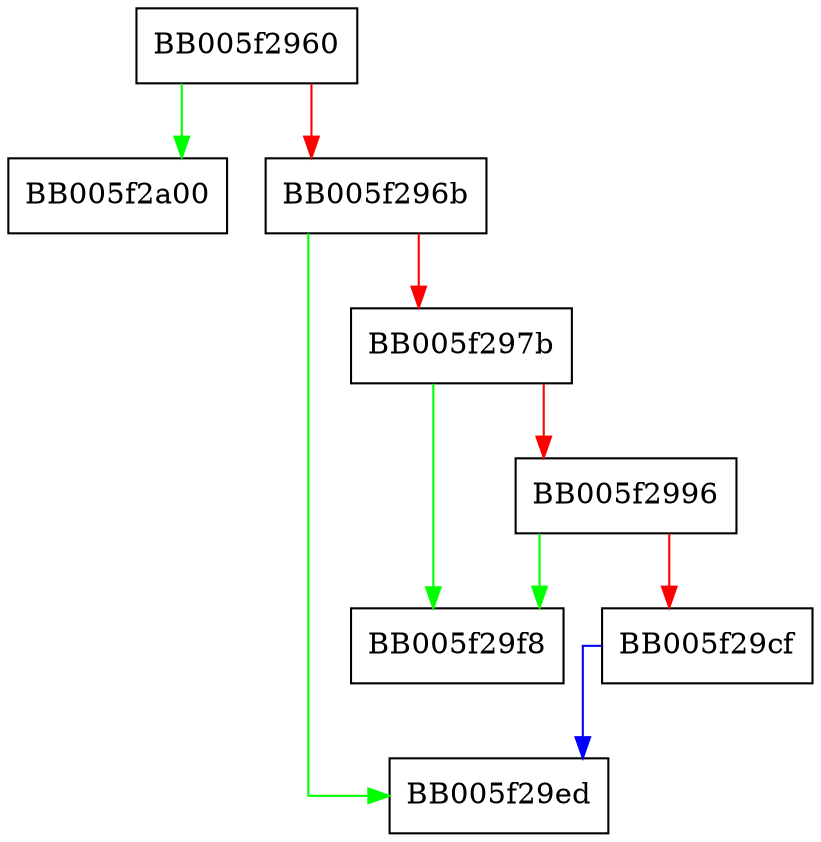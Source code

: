 digraph WPACKET_start_quic_sub_packet {
  node [shape="box"];
  graph [splines=ortho];
  BB005f2960 -> BB005f2a00 [color="green"];
  BB005f2960 -> BB005f296b [color="red"];
  BB005f296b -> BB005f29ed [color="green"];
  BB005f296b -> BB005f297b [color="red"];
  BB005f297b -> BB005f29f8 [color="green"];
  BB005f297b -> BB005f2996 [color="red"];
  BB005f2996 -> BB005f29f8 [color="green"];
  BB005f2996 -> BB005f29cf [color="red"];
  BB005f29cf -> BB005f29ed [color="blue"];
}
